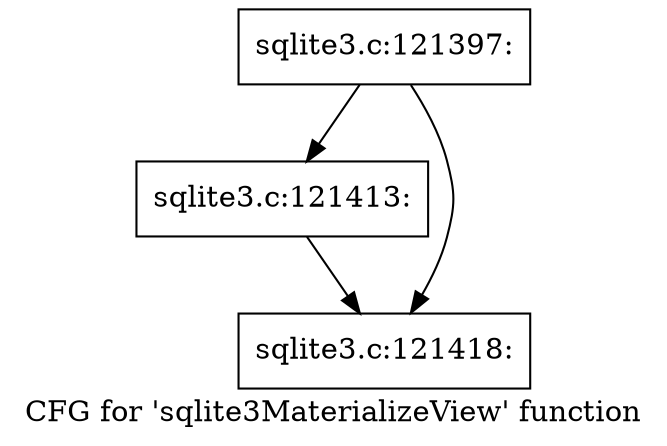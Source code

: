 digraph "CFG for 'sqlite3MaterializeView' function" {
	label="CFG for 'sqlite3MaterializeView' function";

	Node0x55c0f9d3fc50 [shape=record,label="{sqlite3.c:121397:}"];
	Node0x55c0f9d3fc50 -> Node0x55c0f9d43270;
	Node0x55c0f9d3fc50 -> Node0x55c0f9d432c0;
	Node0x55c0f9d43270 [shape=record,label="{sqlite3.c:121413:}"];
	Node0x55c0f9d43270 -> Node0x55c0f9d432c0;
	Node0x55c0f9d432c0 [shape=record,label="{sqlite3.c:121418:}"];
}
